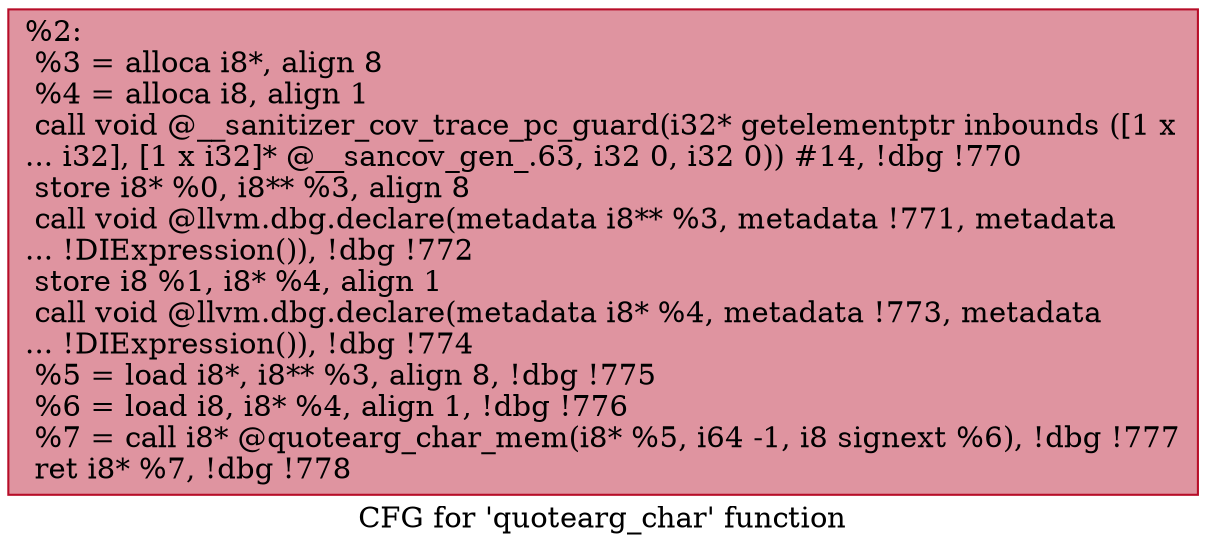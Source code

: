 digraph "CFG for 'quotearg_char' function" {
	label="CFG for 'quotearg_char' function";

	Node0x5555558d9a10 [shape=record,color="#b70d28ff", style=filled, fillcolor="#b70d2870",label="{%2:\l  %3 = alloca i8*, align 8\l  %4 = alloca i8, align 1\l  call void @__sanitizer_cov_trace_pc_guard(i32* getelementptr inbounds ([1 x\l... i32], [1 x i32]* @__sancov_gen_.63, i32 0, i32 0)) #14, !dbg !770\l  store i8* %0, i8** %3, align 8\l  call void @llvm.dbg.declare(metadata i8** %3, metadata !771, metadata\l... !DIExpression()), !dbg !772\l  store i8 %1, i8* %4, align 1\l  call void @llvm.dbg.declare(metadata i8* %4, metadata !773, metadata\l... !DIExpression()), !dbg !774\l  %5 = load i8*, i8** %3, align 8, !dbg !775\l  %6 = load i8, i8* %4, align 1, !dbg !776\l  %7 = call i8* @quotearg_char_mem(i8* %5, i64 -1, i8 signext %6), !dbg !777\l  ret i8* %7, !dbg !778\l}"];
}
